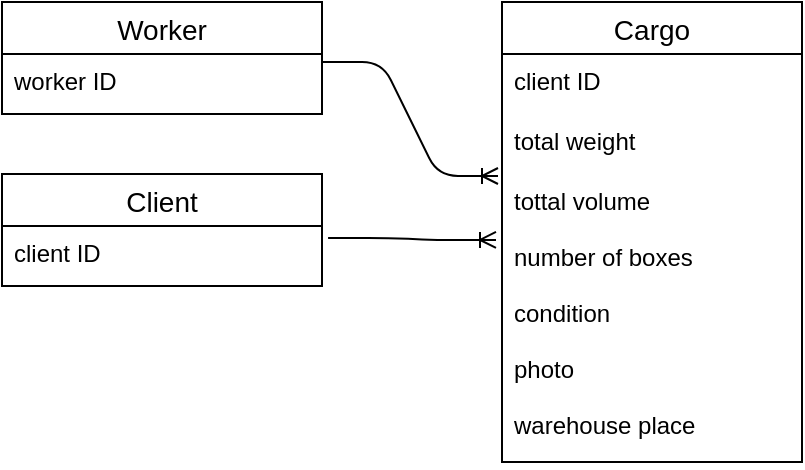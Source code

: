<mxfile version="14.8.4" type="github"><diagram id="cQmm0tU_s8ajZAtShzly" name="Page-1"><mxGraphModel dx="847" dy="1112" grid="1" gridSize="10" guides="1" tooltips="1" connect="1" arrows="1" fold="1" page="1" pageScale="1" pageWidth="827" pageHeight="1169" math="0" shadow="0"><root><mxCell id="0"/><mxCell id="1" parent="0"/><mxCell id="bpGR_XCxRrwXX8yMApxd-40" value="Worker" style="swimlane;fontStyle=0;childLayout=stackLayout;horizontal=1;startSize=26;horizontalStack=0;resizeParent=1;resizeParentMax=0;resizeLast=0;collapsible=1;marginBottom=0;align=center;fontSize=14;" vertex="1" parent="1"><mxGeometry x="190" y="360" width="160" height="56" as="geometry"/></mxCell><mxCell id="bpGR_XCxRrwXX8yMApxd-41" value="worker ID" style="text;strokeColor=none;fillColor=none;spacingLeft=4;spacingRight=4;overflow=hidden;rotatable=0;points=[[0,0.5],[1,0.5]];portConstraint=eastwest;fontSize=12;" vertex="1" parent="bpGR_XCxRrwXX8yMApxd-40"><mxGeometry y="26" width="160" height="30" as="geometry"/></mxCell><mxCell id="bpGR_XCxRrwXX8yMApxd-44" value="Cargo" style="swimlane;fontStyle=0;childLayout=stackLayout;horizontal=1;startSize=26;horizontalStack=0;resizeParent=1;resizeParentMax=0;resizeLast=0;collapsible=1;marginBottom=0;align=center;fontSize=14;" vertex="1" parent="1"><mxGeometry x="440" y="360" width="150" height="230" as="geometry"/></mxCell><mxCell id="bpGR_XCxRrwXX8yMApxd-45" value="client ID" style="text;strokeColor=none;fillColor=none;spacingLeft=4;spacingRight=4;overflow=hidden;rotatable=0;points=[[0,0.5],[1,0.5]];portConstraint=eastwest;fontSize=12;" vertex="1" parent="bpGR_XCxRrwXX8yMApxd-44"><mxGeometry y="26" width="150" height="30" as="geometry"/></mxCell><mxCell id="bpGR_XCxRrwXX8yMApxd-46" value="total weight" style="text;strokeColor=none;fillColor=none;spacingLeft=4;spacingRight=4;overflow=hidden;rotatable=0;points=[[0,0.5],[1,0.5]];portConstraint=eastwest;fontSize=12;" vertex="1" parent="bpGR_XCxRrwXX8yMApxd-44"><mxGeometry y="56" width="150" height="30" as="geometry"/></mxCell><mxCell id="bpGR_XCxRrwXX8yMApxd-47" value="tottal volume&#10;&#10;number of boxes&#10;&#10;condition&#10;&#10;photo&#10;&#10;warehouse place" style="text;strokeColor=none;fillColor=none;spacingLeft=4;spacingRight=4;overflow=hidden;rotatable=0;points=[[0,0.5],[1,0.5]];portConstraint=eastwest;fontSize=12;" vertex="1" parent="bpGR_XCxRrwXX8yMApxd-44"><mxGeometry y="86" width="150" height="144" as="geometry"/></mxCell><mxCell id="bpGR_XCxRrwXX8yMApxd-48" value="Client" style="swimlane;fontStyle=0;childLayout=stackLayout;horizontal=1;startSize=26;horizontalStack=0;resizeParent=1;resizeParentMax=0;resizeLast=0;collapsible=1;marginBottom=0;align=center;fontSize=14;" vertex="1" parent="1"><mxGeometry x="190" y="446" width="160" height="56" as="geometry"/></mxCell><mxCell id="bpGR_XCxRrwXX8yMApxd-49" value="client ID" style="text;strokeColor=none;fillColor=none;spacingLeft=4;spacingRight=4;overflow=hidden;rotatable=0;points=[[0,0.5],[1,0.5]];portConstraint=eastwest;fontSize=12;" vertex="1" parent="bpGR_XCxRrwXX8yMApxd-48"><mxGeometry y="26" width="160" height="30" as="geometry"/></mxCell><mxCell id="bpGR_XCxRrwXX8yMApxd-55" value="" style="edgeStyle=entityRelationEdgeStyle;fontSize=12;html=1;endArrow=ERoneToMany;" edge="1" parent="1"><mxGeometry width="100" height="100" relative="1" as="geometry"><mxPoint x="350" y="390" as="sourcePoint"/><mxPoint x="438" y="447" as="targetPoint"/></mxGeometry></mxCell><mxCell id="bpGR_XCxRrwXX8yMApxd-56" value="" style="edgeStyle=entityRelationEdgeStyle;fontSize=12;html=1;endArrow=ERoneToMany;entryX=-0.02;entryY=0.229;entryDx=0;entryDy=0;entryPerimeter=0;exitX=1.019;exitY=0.2;exitDx=0;exitDy=0;exitPerimeter=0;" edge="1" parent="1" source="bpGR_XCxRrwXX8yMApxd-49" target="bpGR_XCxRrwXX8yMApxd-47"><mxGeometry width="100" height="100" relative="1" as="geometry"><mxPoint x="350" y="525" as="sourcePoint"/><mxPoint x="440" y="450" as="targetPoint"/></mxGeometry></mxCell></root></mxGraphModel></diagram></mxfile>